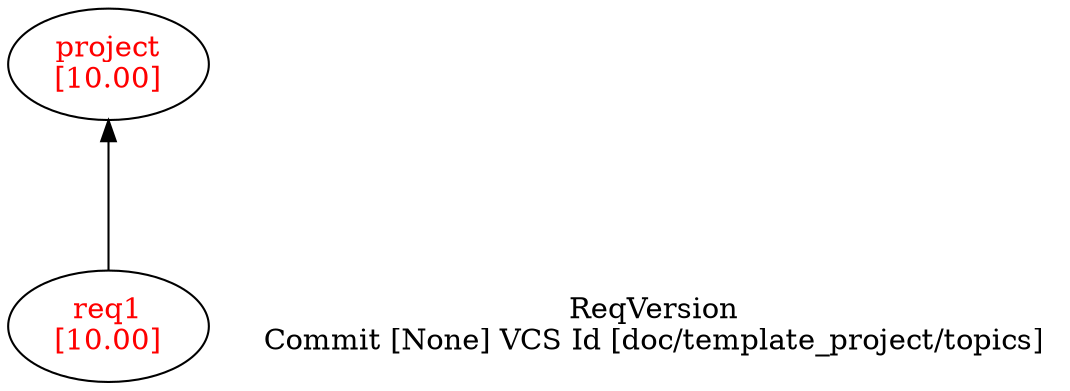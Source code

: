digraph reqdeps {
rankdir=BT;
mclimit=10.0;
nslimit=10.0;ranksep=1;
"project" [fontcolor=red,label="project\n[10.00]"];
"req1" [fontcolor=red,label="req1\n[10.00]"];
"req1" -> "project";
ReqVersion [shape=plaintext label="ReqVersion\nCommit [None] VCS Id [doc/template_project/topics]"]
}
